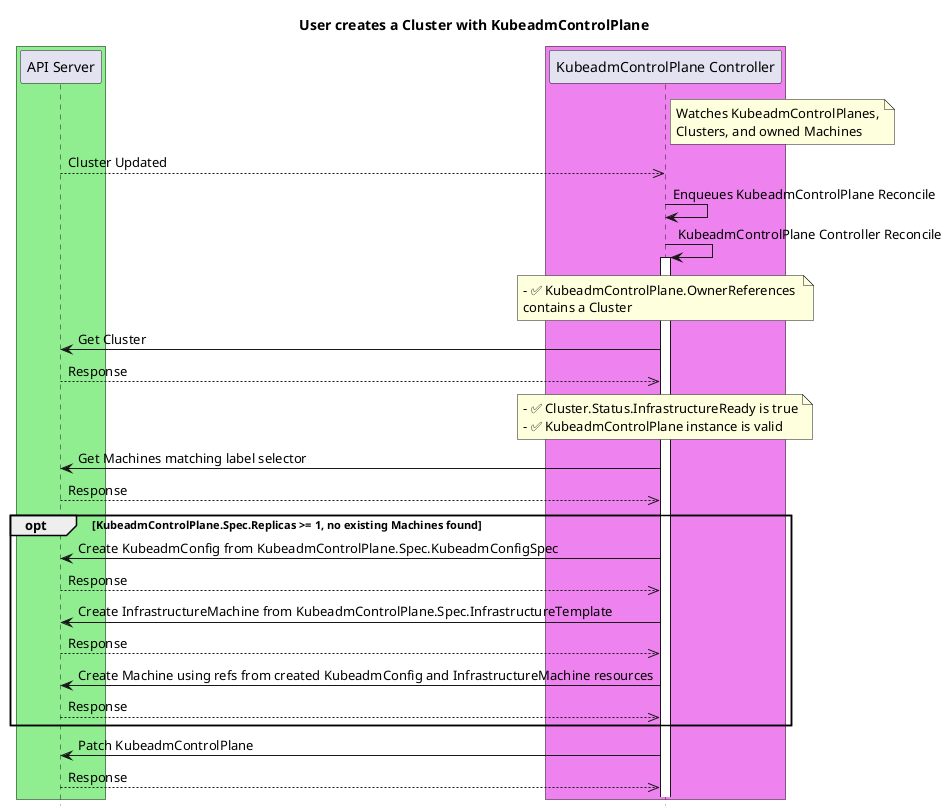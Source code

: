 @startuml
title User creates a Cluster with KubeadmControlPlane

' -- GROUPS START ---

box #lightgreen
participant "API Server"
end box

box #violet
participant "KubeadmControlPlane Controller"
end box

' -- GROUPS END ---

note right of "KubeadmControlPlane Controller":Watches KubeadmControlPlanes,\nClusters, and owned Machines

"API Server"-->>"KubeadmControlPlane Controller": Cluster Updated

"KubeadmControlPlane Controller"-> "KubeadmControlPlane Controller":Enqueues KubeadmControlPlane Reconcile

"KubeadmControlPlane Controller"-> "KubeadmControlPlane Controller":KubeadmControlPlane Controller Reconcile
activate "KubeadmControlPlane Controller"

note over "KubeadmControlPlane Controller": - ✅ KubeadmControlPlane.OwnerReferences \ncontains a Cluster

"KubeadmControlPlane Controller"->"API Server": Get Cluster
"KubeadmControlPlane Controller"<<--"API Server": Response

note over "KubeadmControlPlane Controller": - ✅ Cluster.Status.InfrastructureReady is true\n- ✅ KubeadmControlPlane instance is valid

"KubeadmControlPlane Controller"->"API Server": Get Machines matching label selector
"KubeadmControlPlane Controller"<<--"API Server": Response

opt KubeadmControlPlane.Spec.Replicas >= 1, no existing Machines found

"KubeadmControlPlane Controller"->"API Server": Create KubeadmConfig from KubeadmControlPlane.Spec.KubeadmConfigSpec
"KubeadmControlPlane Controller"<<--"API Server": Response

"KubeadmControlPlane Controller"->"API Server": Create InfrastructureMachine from KubeadmControlPlane.Spec.InfrastructureTemplate
"KubeadmControlPlane Controller"<<--"API Server": Response

"KubeadmControlPlane Controller"->"API Server": Create Machine using refs from created KubeadmConfig and InfrastructureMachine resources
"KubeadmControlPlane Controller"<<--"API Server": Response

end

"KubeadmControlPlane Controller"->"API Server": Patch KubeadmControlPlane
"KubeadmControlPlane Controller"<<--"API Server": Response

hide footbox
@enduml
